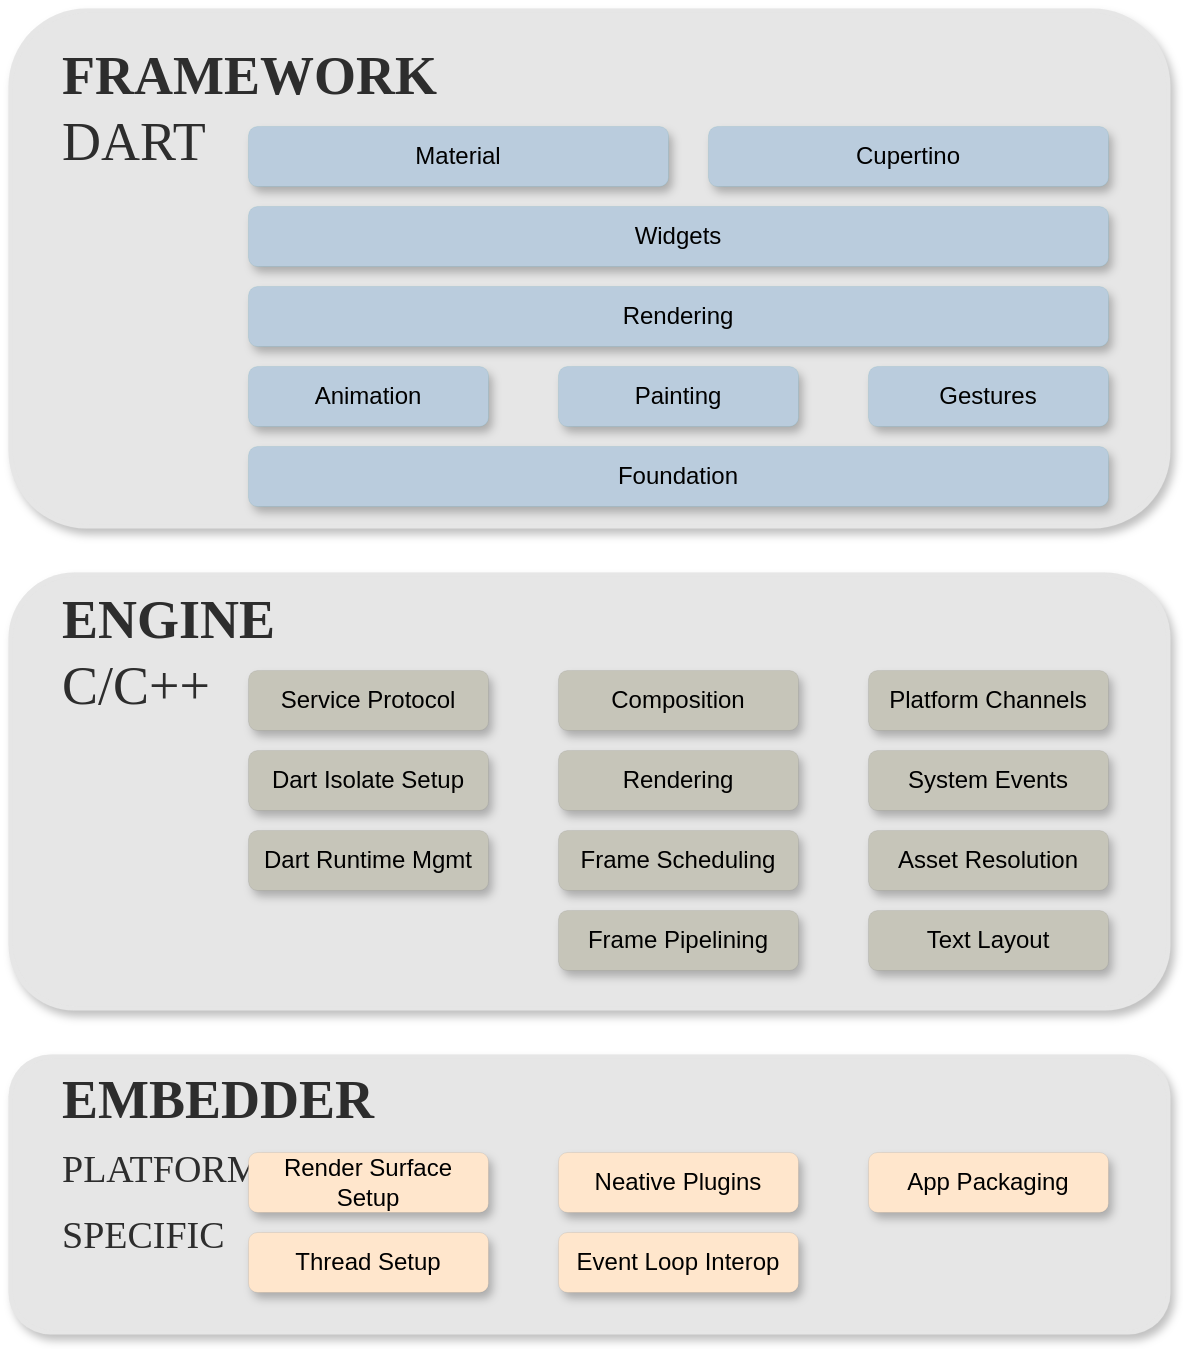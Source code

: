 <mxfile version="20.3.0" type="device"><diagram id="KUqNBF83vXSj_NJ_3ryx" name="Seite-1"><mxGraphModel dx="2062" dy="1235" grid="1" gridSize="10" guides="1" tooltips="1" connect="1" arrows="1" fold="1" page="1" pageScale="1" pageWidth="827" pageHeight="1169" math="0" shadow="0"><root><mxCell id="0"/><mxCell id="1" parent="0"/><mxCell id="GuN-I_OwHb2kPynEZpGz-43" value="" style="shape=ext;double=1;rounded=1;whiteSpace=wrap;html=1;shadow=1;glass=0;labelBackgroundColor=none;labelBorderColor=none;sketch=0;strokeColor=#D9D9D9;strokeWidth=0;fontFamily=Gochi Hand;fontSource=https%3A%2F%2Ffonts.googleapis.com%2Fcss%3Ffamily%3DGochi%2BHand;fontSize=19;fillColor=#E6E6E6;gradientColor=none;" vertex="1" parent="1"><mxGeometry x="129" y="661" width="581" height="140" as="geometry"/></mxCell><mxCell id="GuN-I_OwHb2kPynEZpGz-42" value="" style="shape=ext;double=1;rounded=1;whiteSpace=wrap;html=1;shadow=1;glass=0;labelBackgroundColor=none;labelBorderColor=none;sketch=0;strokeColor=#D9D9D9;strokeWidth=0;fontFamily=Gochi Hand;fontSource=https%3A%2F%2Ffonts.googleapis.com%2Fcss%3Ffamily%3DGochi%2BHand;fontSize=19;fillColor=#E6E6E6;gradientColor=none;" vertex="1" parent="1"><mxGeometry x="129" y="420" width="581" height="219" as="geometry"/></mxCell><mxCell id="GuN-I_OwHb2kPynEZpGz-41" value="" style="shape=ext;double=1;rounded=1;whiteSpace=wrap;html=1;shadow=1;glass=0;labelBackgroundColor=none;labelBorderColor=none;sketch=0;strokeColor=#D9D9D9;strokeWidth=0;fontFamily=Gochi Hand;fontSource=https%3A%2F%2Ffonts.googleapis.com%2Fcss%3Ffamily%3DGochi%2BHand;fontSize=19;fillColor=#E6E6E6;gradientColor=none;" vertex="1" parent="1"><mxGeometry x="129" y="138" width="581" height="260" as="geometry"/></mxCell><mxCell id="GuN-I_OwHb2kPynEZpGz-4" value="Material" style="rounded=1;whiteSpace=wrap;html=1;fillColor=#baccdd;strokeColor=#0e8088;shadow=1;strokeWidth=0;sketch=0;" vertex="1" parent="1"><mxGeometry x="249" y="197" width="210" height="30" as="geometry"/></mxCell><mxCell id="GuN-I_OwHb2kPynEZpGz-5" value="Cupertino" style="rounded=1;whiteSpace=wrap;html=1;fillColor=#baccdd;strokeColor=#0e8088;shadow=1;strokeWidth=0;sketch=0;" vertex="1" parent="1"><mxGeometry x="479" y="197" width="200" height="30" as="geometry"/></mxCell><mxCell id="GuN-I_OwHb2kPynEZpGz-6" value="Widgets" style="rounded=1;whiteSpace=wrap;html=1;fillColor=#baccdd;strokeColor=#0e8088;shadow=1;strokeWidth=0;sketch=0;" vertex="1" parent="1"><mxGeometry x="249" y="237" width="430" height="30" as="geometry"/></mxCell><mxCell id="GuN-I_OwHb2kPynEZpGz-7" value="Rendering&lt;span style=&quot;color: rgba(0, 0, 0, 0); font-family: monospace; font-size: 0px; text-align: start;&quot;&gt;%3CmxGraphModel%3E%3Croot%3E%3CmxCell%20id%3D%220%22%2F%3E%3CmxCell%20id%3D%221%22%20parent%3D%220%22%2F%3E%3CmxCell%20id%3D%222%22%20value%3D%22Material%22%20style%3D%22rounded%3D1%3BwhiteSpace%3Dwrap%3Bhtml%3D1%3B%22%20vertex%3D%221%22%20parent%3D%221%22%3E%3CmxGeometry%20x%3D%22100%22%20y%3D%22150%22%20width%3D%22120%22%20height%3D%2260%22%20as%3D%22geometry%22%2F%3E%3C%2FmxCell%3E%3C%2Froot%3E%3C%2FmxGraphModel%3E&lt;/span&gt;" style="rounded=1;whiteSpace=wrap;html=1;fillColor=#baccdd;strokeColor=#0e8088;shadow=1;strokeWidth=0;sketch=0;" vertex="1" parent="1"><mxGeometry x="249" y="277" width="430" height="30" as="geometry"/></mxCell><mxCell id="GuN-I_OwHb2kPynEZpGz-8" value="Animation&lt;span style=&quot;color: rgba(0, 0, 0, 0); font-family: monospace; font-size: 0px; text-align: start;&quot;&gt;%3CmxGraphModel%3E%3Croot%3E%3CmxCell%20id%3D%220%22%2F%3E%3CmxCell%20id%3D%221%22%20parent%3D%220%22%2F%3E%3CmxCell%20id%3D%222%22%20value%3D%22Material%22%20style%3D%22rounded%3D1%3BwhiteSpace%3Dwrap%3Bhtml%3D1%3B%22%20vertex%3D%221%22%20parent%3D%221%22%3E%3CmxGeometry%20x%3D%22100%22%20y%3D%22150%22%20width%3D%22120%22%20height%3D%2260%22%20as%3D%22geometry%22%2F%3E%3C%2FmxCell%3E%3C%2Froot%3E%3C%2FmxGraphModel%3E&lt;/span&gt;" style="rounded=1;whiteSpace=wrap;html=1;fillColor=#baccdd;strokeColor=#0e8088;shadow=1;strokeWidth=0;sketch=0;" vertex="1" parent="1"><mxGeometry x="249" y="317" width="120" height="30" as="geometry"/></mxCell><mxCell id="GuN-I_OwHb2kPynEZpGz-9" value="Painting" style="rounded=1;whiteSpace=wrap;html=1;fillColor=#baccdd;strokeColor=#0e8088;shadow=1;strokeWidth=0;sketch=0;" vertex="1" parent="1"><mxGeometry x="404" y="317" width="120" height="30" as="geometry"/></mxCell><mxCell id="GuN-I_OwHb2kPynEZpGz-10" value="Gestures&lt;span style=&quot;color: rgba(0, 0, 0, 0); font-family: monospace; font-size: 0px; text-align: start;&quot;&gt;%3CmxGraphModel%3E%3Croot%3E%3CmxCell%20id%3D%220%22%2F%3E%3CmxCell%20id%3D%221%22%20parent%3D%220%22%2F%3E%3CmxCell%20id%3D%222%22%20value%3D%22Material%22%20style%3D%22rounded%3D1%3BwhiteSpace%3Dwrap%3Bhtml%3D1%3B%22%20vertex%3D%221%22%20parent%3D%221%22%3E%3CmxGeometry%20x%3D%22100%22%20y%3D%22150%22%20width%3D%22120%22%20height%3D%2260%22%20as%3D%22geometry%22%2F%3E%3C%2FmxCell%3E%3C%2Froot%3E%3C%2FmxGraphModel%3E&lt;/span&gt;" style="rounded=1;whiteSpace=wrap;html=1;fillColor=#baccdd;strokeColor=#0e8088;shadow=1;strokeWidth=0;sketch=0;" vertex="1" parent="1"><mxGeometry x="559" y="317" width="120" height="30" as="geometry"/></mxCell><mxCell id="GuN-I_OwHb2kPynEZpGz-11" value="Foundation" style="rounded=1;whiteSpace=wrap;html=1;fillColor=#baccdd;strokeColor=#0e8088;shadow=1;strokeWidth=0;sketch=0;" vertex="1" parent="1"><mxGeometry x="249" y="357" width="430" height="30" as="geometry"/></mxCell><mxCell id="GuN-I_OwHb2kPynEZpGz-13" value="&lt;font style=&quot;font-size: 27px;&quot;&gt;&lt;span style=&quot;font-size: 27px;&quot;&gt;&lt;span style=&quot;font-size: 27px;&quot;&gt;&lt;span style=&quot;font-size: 27px;&quot;&gt;&lt;b style=&quot;font-size: 27px;&quot;&gt;FRAMEWORK&lt;br style=&quot;font-size: 27px;&quot;&gt;&lt;/b&gt;&lt;/span&gt;&lt;/span&gt;&lt;/span&gt;&lt;font style=&quot;font-size: 27px;&quot;&gt;DART&lt;/font&gt;&lt;/font&gt;" style="text;html=1;align=left;verticalAlign=middle;resizable=0;points=[];autosize=1;strokeColor=none;fillColor=none;rotation=0;fontSize=27;fontFamily=Gochi Hand;fontStyle=0;fontSource=https%3A%2F%2Ffonts.googleapis.com%2Fcss%3Ffamily%3DGochi%2BHand;sketch=0;textOpacity=80;" vertex="1" parent="1"><mxGeometry x="154" y="148" width="170" height="80" as="geometry"/></mxCell><mxCell id="GuN-I_OwHb2kPynEZpGz-14" value="&lt;font style=&quot;font-size: 27px;&quot;&gt;&lt;span style=&quot;font-size: 27px;&quot;&gt;&lt;span style=&quot;font-size: 27px;&quot;&gt;&lt;span style=&quot;font-size: 27px;&quot;&gt;&lt;b style=&quot;font-size: 27px;&quot;&gt;ENGINE&lt;br style=&quot;font-size: 27px;&quot;&gt;&lt;/b&gt;&lt;/span&gt;&lt;/span&gt;&lt;/span&gt;&lt;span style=&quot;font-size: 27px;&quot;&gt;C/C++&lt;/span&gt;&lt;br style=&quot;font-size: 27px;&quot;&gt;&lt;/font&gt;" style="text;html=1;align=left;verticalAlign=middle;resizable=0;points=[];autosize=1;strokeColor=none;fillColor=none;rotation=0;fontSize=27;fontFamily=Gochi Hand;fontStyle=0;fontSource=https%3A%2F%2Ffonts.googleapis.com%2Fcss%3Ffamily%3DGochi%2BHand;sketch=0;textOpacity=80;" vertex="1" parent="1"><mxGeometry x="154" y="420" width="120" height="80" as="geometry"/></mxCell><mxCell id="GuN-I_OwHb2kPynEZpGz-15" value="Service Protocol" style="rounded=1;whiteSpace=wrap;html=1;fillColor=#c6c5b9;strokeColor=#36393d;strokeWidth=0;shadow=1;glass=0;sketch=0;" vertex="1" parent="1"><mxGeometry x="249" y="469" width="120" height="30" as="geometry"/></mxCell><mxCell id="GuN-I_OwHb2kPynEZpGz-16" value="Composition" style="rounded=1;whiteSpace=wrap;html=1;fillColor=#c6c5b9;strokeColor=#36393d;strokeWidth=0;shadow=1;glass=0;sketch=0;" vertex="1" parent="1"><mxGeometry x="404" y="469" width="120" height="30" as="geometry"/></mxCell><mxCell id="GuN-I_OwHb2kPynEZpGz-17" value="Platform Channels" style="rounded=1;whiteSpace=wrap;html=1;fillColor=#c6c5b9;strokeColor=#36393d;strokeWidth=0;shadow=1;glass=0;sketch=0;" vertex="1" parent="1"><mxGeometry x="559" y="469" width="120" height="30" as="geometry"/></mxCell><mxCell id="GuN-I_OwHb2kPynEZpGz-19" value="Dart Isolate Setup" style="rounded=1;whiteSpace=wrap;html=1;fillColor=#c6c5b9;strokeColor=#36393d;strokeWidth=0;shadow=1;glass=0;sketch=0;" vertex="1" parent="1"><mxGeometry x="249" y="509" width="120" height="30" as="geometry"/></mxCell><mxCell id="GuN-I_OwHb2kPynEZpGz-20" value="Rendering" style="rounded=1;whiteSpace=wrap;html=1;fillColor=#c6c5b9;strokeColor=#36393d;strokeWidth=0;shadow=1;glass=0;sketch=0;" vertex="1" parent="1"><mxGeometry x="404" y="509" width="120" height="30" as="geometry"/></mxCell><mxCell id="GuN-I_OwHb2kPynEZpGz-21" value="System Events" style="rounded=1;whiteSpace=wrap;html=1;fillColor=#c6c5b9;strokeColor=#36393d;strokeWidth=0;shadow=1;glass=0;sketch=0;" vertex="1" parent="1"><mxGeometry x="559" y="509" width="120" height="30" as="geometry"/></mxCell><mxCell id="GuN-I_OwHb2kPynEZpGz-22" value="Dart Runtime Mgmt" style="rounded=1;whiteSpace=wrap;html=1;fillColor=#c6c5b9;strokeColor=#36393d;strokeWidth=0;shadow=1;glass=0;sketch=0;" vertex="1" parent="1"><mxGeometry x="249" y="549" width="120" height="30" as="geometry"/></mxCell><mxCell id="GuN-I_OwHb2kPynEZpGz-23" value="Frame Scheduling" style="rounded=1;whiteSpace=wrap;html=1;fillColor=#c6c5b9;strokeColor=#36393d;strokeWidth=0;shadow=1;glass=0;sketch=0;" vertex="1" parent="1"><mxGeometry x="404" y="549" width="120" height="30" as="geometry"/></mxCell><mxCell id="GuN-I_OwHb2kPynEZpGz-24" value="Asset Resolution" style="rounded=1;whiteSpace=wrap;html=1;fillColor=#c6c5b9;strokeColor=#36393d;strokeWidth=0;shadow=1;glass=0;sketch=0;" vertex="1" parent="1"><mxGeometry x="559" y="549" width="120" height="30" as="geometry"/></mxCell><mxCell id="GuN-I_OwHb2kPynEZpGz-26" value="Frame Pipelining" style="rounded=1;whiteSpace=wrap;html=1;fillColor=#c6c5b9;strokeColor=#36393d;strokeWidth=0;shadow=1;glass=0;sketch=0;" vertex="1" parent="1"><mxGeometry x="404" y="589" width="120" height="30" as="geometry"/></mxCell><mxCell id="GuN-I_OwHb2kPynEZpGz-27" value="Text Layout" style="rounded=1;whiteSpace=wrap;html=1;fillColor=#c6c5b9;strokeColor=#36393d;strokeWidth=0;shadow=1;glass=0;sketch=0;" vertex="1" parent="1"><mxGeometry x="559" y="589" width="120" height="30" as="geometry"/></mxCell><mxCell id="GuN-I_OwHb2kPynEZpGz-28" value="&lt;font style=&quot;font-size: 19px;&quot;&gt;&lt;b style=&quot;font-size: 27px;&quot;&gt;&lt;span style=&quot;font-size: 27px;&quot;&gt;&lt;font style=&quot;font-size: 27px;&quot;&gt;EMBEDDER&lt;/font&gt;&lt;br style=&quot;font-size: 27px;&quot;&gt;&lt;/span&gt;&lt;/b&gt;&lt;span style=&quot;&quot;&gt;PLATFORM-&lt;br style=&quot;&quot;&gt;SPECIFIC&lt;/span&gt;&lt;br style=&quot;font-size: 27px;&quot;&gt;&lt;/font&gt;" style="text;html=1;align=left;verticalAlign=middle;resizable=0;points=[];autosize=1;strokeColor=none;fillColor=none;rotation=0;fontSize=27;fontFamily=Gochi Hand;fontStyle=0;fontSource=https%3A%2F%2Ffonts.googleapis.com%2Fcss%3Ffamily%3DGochi%2BHand;sketch=0;textOpacity=80;" vertex="1" parent="1"><mxGeometry x="154" y="661" width="160" height="110" as="geometry"/></mxCell><mxCell id="GuN-I_OwHb2kPynEZpGz-29" value="Render Surface Setup" style="rounded=1;whiteSpace=wrap;html=1;fillColor=#FFE6CC;strokeColor=#36393d;gradientColor=none;shadow=1;strokeWidth=0;sketch=0;" vertex="1" parent="1"><mxGeometry x="249" y="710" width="120" height="30" as="geometry"/></mxCell><mxCell id="GuN-I_OwHb2kPynEZpGz-30" value="Neative Plugins" style="rounded=1;whiteSpace=wrap;html=1;fillColor=#FFE6CC;strokeColor=#36393d;gradientColor=none;shadow=1;strokeWidth=0;sketch=0;" vertex="1" parent="1"><mxGeometry x="404" y="710" width="120" height="30" as="geometry"/></mxCell><mxCell id="GuN-I_OwHb2kPynEZpGz-31" value="App Packaging" style="rounded=1;whiteSpace=wrap;html=1;fillColor=#FFE6CC;strokeColor=#36393d;gradientColor=none;shadow=1;strokeWidth=0;sketch=0;" vertex="1" parent="1"><mxGeometry x="559" y="710" width="120" height="30" as="geometry"/></mxCell><mxCell id="GuN-I_OwHb2kPynEZpGz-32" value="Thread Setup" style="rounded=1;whiteSpace=wrap;html=1;fillColor=#FFE6CC;strokeColor=#36393d;gradientColor=none;shadow=1;strokeWidth=0;sketch=0;" vertex="1" parent="1"><mxGeometry x="249" y="750" width="120" height="30" as="geometry"/></mxCell><mxCell id="GuN-I_OwHb2kPynEZpGz-33" value="Event Loop Interop" style="rounded=1;whiteSpace=wrap;html=1;fillColor=#FFE6CC;strokeColor=#36393d;gradientColor=none;shadow=1;strokeWidth=0;sketch=0;" vertex="1" parent="1"><mxGeometry x="404" y="750" width="120" height="30" as="geometry"/></mxCell></root></mxGraphModel></diagram></mxfile>